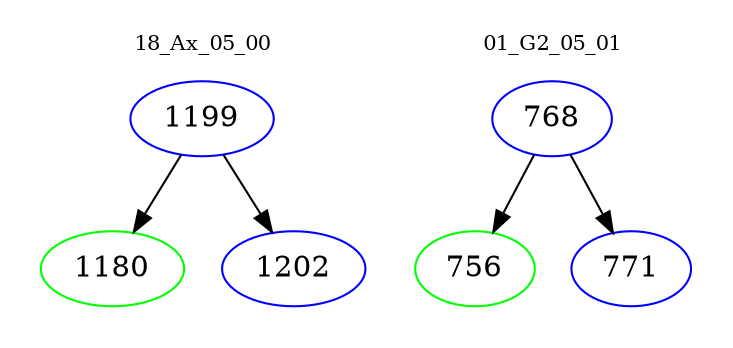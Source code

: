 digraph{
subgraph cluster_0 {
color = white
label = "18_Ax_05_00";
fontsize=10;
T0_1199 [label="1199", color="blue"]
T0_1199 -> T0_1180 [color="black"]
T0_1180 [label="1180", color="green"]
T0_1199 -> T0_1202 [color="black"]
T0_1202 [label="1202", color="blue"]
}
subgraph cluster_1 {
color = white
label = "01_G2_05_01";
fontsize=10;
T1_768 [label="768", color="blue"]
T1_768 -> T1_756 [color="black"]
T1_756 [label="756", color="green"]
T1_768 -> T1_771 [color="black"]
T1_771 [label="771", color="blue"]
}
}
